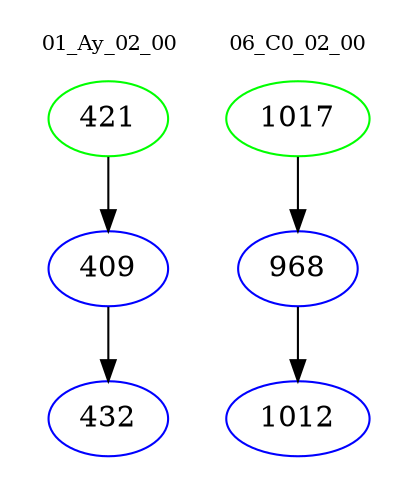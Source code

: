 digraph{
subgraph cluster_0 {
color = white
label = "01_Ay_02_00";
fontsize=10;
T0_421 [label="421", color="green"]
T0_421 -> T0_409 [color="black"]
T0_409 [label="409", color="blue"]
T0_409 -> T0_432 [color="black"]
T0_432 [label="432", color="blue"]
}
subgraph cluster_1 {
color = white
label = "06_C0_02_00";
fontsize=10;
T1_1017 [label="1017", color="green"]
T1_1017 -> T1_968 [color="black"]
T1_968 [label="968", color="blue"]
T1_968 -> T1_1012 [color="black"]
T1_1012 [label="1012", color="blue"]
}
}
